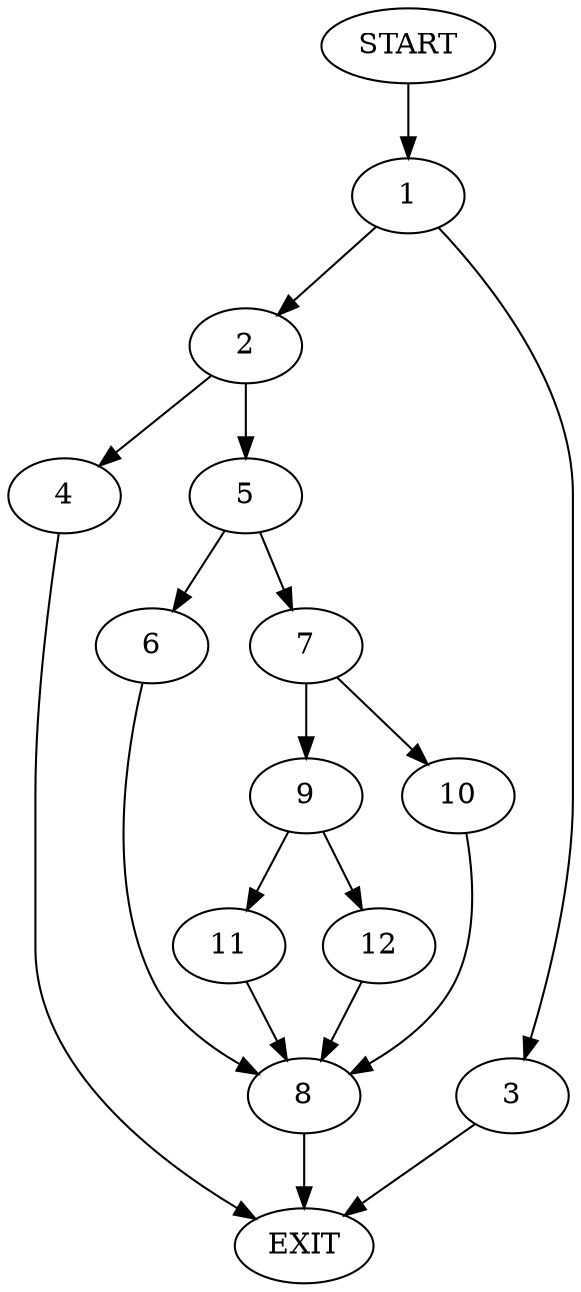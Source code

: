 digraph {
0 [label="START"]
13 [label="EXIT"]
0 -> 1
1 -> 2
1 -> 3
2 -> 4
2 -> 5
3 -> 13
5 -> 6
5 -> 7
4 -> 13
6 -> 8
7 -> 9
7 -> 10
8 -> 13
10 -> 8
9 -> 11
9 -> 12
12 -> 8
11 -> 8
}
